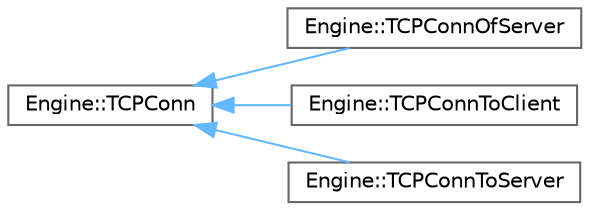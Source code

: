 digraph "Graphical Class Hierarchy"
{
 // LATEX_PDF_SIZE
  bgcolor="transparent";
  edge [fontname=Helvetica,fontsize=10,labelfontname=Helvetica,labelfontsize=10];
  node [fontname=Helvetica,fontsize=10,shape=box,height=0.2,width=0.4];
  rankdir="LR";
  Node0 [label="Engine::TCPConn",height=0.2,width=0.4,color="grey40", fillcolor="white", style="filled",URL="$class_engine_1_1_t_c_p_conn.html",tooltip=" "];
  Node0 -> Node1 [dir="back",color="steelblue1",style="solid"];
  Node1 [label="Engine::TCPConnOfServer",height=0.2,width=0.4,color="grey40", fillcolor="white", style="filled",URL="$class_engine_1_1_t_c_p_conn_of_server.html",tooltip=" "];
  Node0 -> Node2 [dir="back",color="steelblue1",style="solid"];
  Node2 [label="Engine::TCPConnToClient",height=0.2,width=0.4,color="grey40", fillcolor="white", style="filled",URL="$class_engine_1_1_t_c_p_conn_to_client.html",tooltip=" "];
  Node0 -> Node3 [dir="back",color="steelblue1",style="solid"];
  Node3 [label="Engine::TCPConnToServer",height=0.2,width=0.4,color="grey40", fillcolor="white", style="filled",URL="$class_engine_1_1_t_c_p_conn_to_server.html",tooltip=" "];
}
